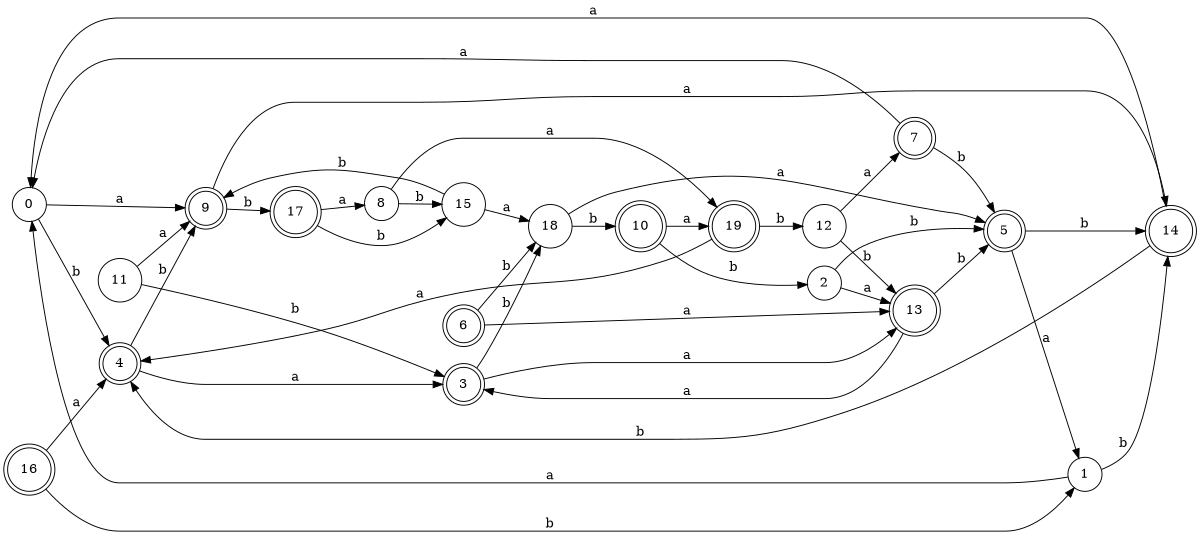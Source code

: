digraph n16_9 {
__start0 [label="" shape="none"];

rankdir=LR;
size="8,5";

s0 [style="filled", color="black", fillcolor="white" shape="circle", label="0"];
s1 [style="filled", color="black", fillcolor="white" shape="circle", label="1"];
s2 [style="filled", color="black", fillcolor="white" shape="circle", label="2"];
s3 [style="rounded,filled", color="black", fillcolor="white" shape="doublecircle", label="3"];
s4 [style="rounded,filled", color="black", fillcolor="white" shape="doublecircle", label="4"];
s5 [style="rounded,filled", color="black", fillcolor="white" shape="doublecircle", label="5"];
s6 [style="rounded,filled", color="black", fillcolor="white" shape="doublecircle", label="6"];
s7 [style="rounded,filled", color="black", fillcolor="white" shape="doublecircle", label="7"];
s8 [style="filled", color="black", fillcolor="white" shape="circle", label="8"];
s9 [style="rounded,filled", color="black", fillcolor="white" shape="doublecircle", label="9"];
s10 [style="rounded,filled", color="black", fillcolor="white" shape="doublecircle", label="10"];
s11 [style="filled", color="black", fillcolor="white" shape="circle", label="11"];
s12 [style="filled", color="black", fillcolor="white" shape="circle", label="12"];
s13 [style="rounded,filled", color="black", fillcolor="white" shape="doublecircle", label="13"];
s14 [style="rounded,filled", color="black", fillcolor="white" shape="doublecircle", label="14"];
s15 [style="filled", color="black", fillcolor="white" shape="circle", label="15"];
s16 [style="rounded,filled", color="black", fillcolor="white" shape="doublecircle", label="16"];
s17 [style="rounded,filled", color="black", fillcolor="white" shape="doublecircle", label="17"];
s18 [style="filled", color="black", fillcolor="white" shape="circle", label="18"];
s19 [style="rounded,filled", color="black", fillcolor="white" shape="doublecircle", label="19"];
s0 -> s9 [label="a"];
s0 -> s4 [label="b"];
s1 -> s0 [label="a"];
s1 -> s14 [label="b"];
s2 -> s13 [label="a"];
s2 -> s5 [label="b"];
s3 -> s13 [label="a"];
s3 -> s18 [label="b"];
s4 -> s3 [label="a"];
s4 -> s9 [label="b"];
s5 -> s1 [label="a"];
s5 -> s14 [label="b"];
s6 -> s13 [label="a"];
s6 -> s18 [label="b"];
s7 -> s0 [label="a"];
s7 -> s5 [label="b"];
s8 -> s19 [label="a"];
s8 -> s15 [label="b"];
s9 -> s14 [label="a"];
s9 -> s17 [label="b"];
s10 -> s19 [label="a"];
s10 -> s2 [label="b"];
s11 -> s9 [label="a"];
s11 -> s3 [label="b"];
s12 -> s7 [label="a"];
s12 -> s13 [label="b"];
s13 -> s3 [label="a"];
s13 -> s5 [label="b"];
s14 -> s0 [label="a"];
s14 -> s4 [label="b"];
s15 -> s18 [label="a"];
s15 -> s9 [label="b"];
s16 -> s4 [label="a"];
s16 -> s1 [label="b"];
s17 -> s8 [label="a"];
s17 -> s15 [label="b"];
s18 -> s5 [label="a"];
s18 -> s10 [label="b"];
s19 -> s4 [label="a"];
s19 -> s12 [label="b"];

}